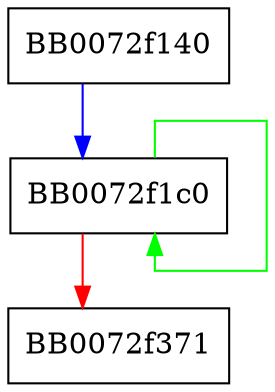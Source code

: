 digraph ChaCha20_128 {
  node [shape="box"];
  graph [splines=ortho];
  BB0072f140 -> BB0072f1c0 [color="blue"];
  BB0072f1c0 -> BB0072f1c0 [color="green"];
  BB0072f1c0 -> BB0072f371 [color="red"];
}